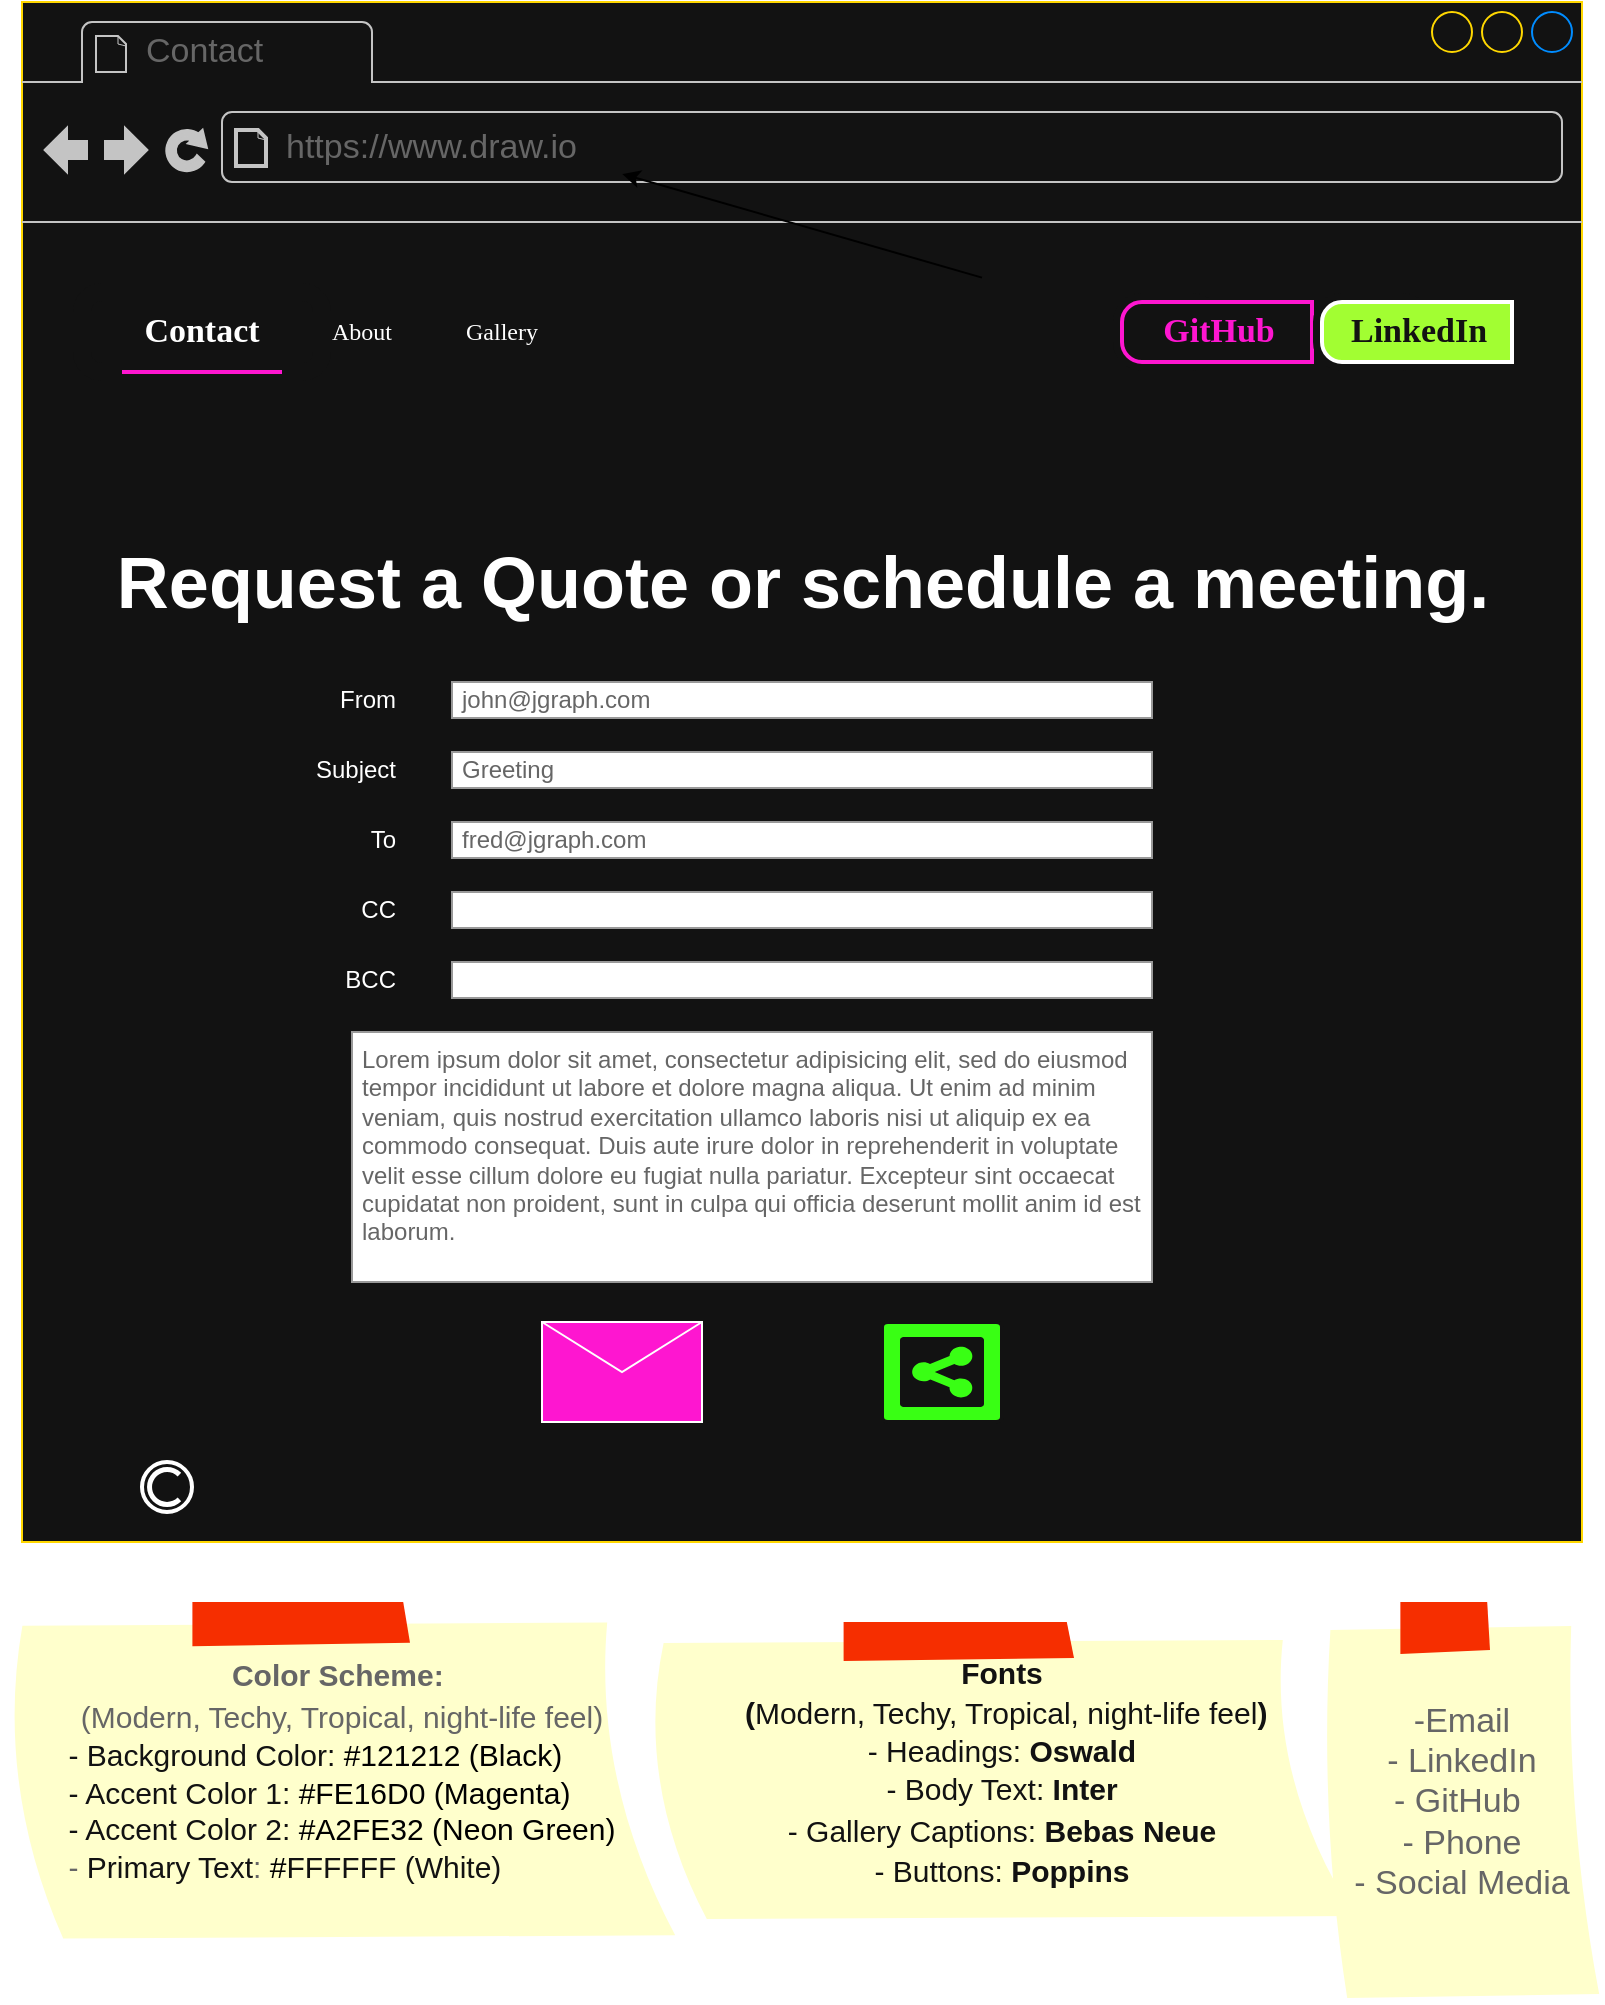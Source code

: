 <mxfile>
    <diagram id="YjC-V1jiLNOm3QlCypXk" name="Page-1">
        <mxGraphModel dx="1039" dy="626" grid="1" gridSize="10" guides="1" tooltips="1" connect="1" arrows="1" fold="1" page="1" pageScale="1" pageWidth="850" pageHeight="1100" math="0" shadow="0">
            <root>
                <mxCell id="0"/>
                <mxCell id="1" parent="0"/>
                <mxCell id="2" value="" style="strokeWidth=1;shadow=0;dashed=0;align=center;html=1;shape=mxgraph.mockup.containers.browserWindow;rSize=0;strokeColor=#FFD700;strokeColor2=#008cff;strokeColor3=#c4c4c4;mainText=,;recursiveResize=0;fillColor=#121212;" parent="1" vertex="1">
                    <mxGeometry x="30" y="50" width="780" height="770" as="geometry"/>
                </mxCell>
                <mxCell id="3" value="Contact" style="strokeWidth=1;shadow=0;dashed=0;align=center;html=1;shape=mxgraph.mockup.containers.anchor;fontSize=17;fontColor=#666666;align=left;" parent="2" vertex="1">
                    <mxGeometry x="60" y="12" width="110" height="26" as="geometry"/>
                </mxCell>
                <mxCell id="4" value="https://www.draw.io" style="strokeWidth=1;shadow=0;dashed=0;align=center;html=1;shape=mxgraph.mockup.containers.anchor;rSize=0;fontSize=17;fontColor=#666666;align=left;" parent="2" vertex="1">
                    <mxGeometry x="130" y="60" width="250" height="26" as="geometry"/>
                </mxCell>
                <mxCell id="6" value="" style="strokeColor=#FFFFFF;verticalLabelPosition=bottom;shadow=0;dashed=0;verticalAlign=top;strokeWidth=2;html=1;shape=mxgraph.mockup.misc.copyrightIcon;labelBorderColor=none;fontColor=#333333;fillColor=#121212;" parent="2" vertex="1">
                    <mxGeometry x="60" y="730" width="25" height="25" as="geometry"/>
                </mxCell>
                <mxCell id="15" value="" style="verticalLabelPosition=bottom;shadow=0;dashed=0;align=center;html=1;verticalAlign=top;strokeWidth=1;shape=mxgraph.mockup.misc.mail2;strokeColor=#FFFFFF;fillColor=#FE16D0;" parent="2" vertex="1">
                    <mxGeometry x="260" y="660" width="80" height="50" as="geometry"/>
                </mxCell>
                <mxCell id="16" value="" style="strokeColor=#121212;verticalLabelPosition=bottom;shadow=0;dashed=0;verticalAlign=top;strokeWidth=2;html=1;shape=mxgraph.mockup.misc.shareIcon;fillColor=#39FF14;" parent="2" vertex="1">
                    <mxGeometry x="430" y="660" width="60" height="50" as="geometry"/>
                </mxCell>
                <mxCell id="28" value="From" style="strokeWidth=1;shadow=0;dashed=0;align=center;html=1;shape=mxgraph.mockup.forms.anchor;align=right;spacingRight=2;fontColor=#FFFFFF;" parent="2" vertex="1">
                    <mxGeometry x="140" y="340" width="50" height="18" as="geometry"/>
                </mxCell>
                <mxCell id="29" value="john@jgraph.com" style="strokeWidth=1;shadow=0;dashed=0;align=center;html=1;shape=mxgraph.mockup.forms.rrect;fillColor=#ffffff;rSize=0;fontColor=#666666;align=left;spacingLeft=3;strokeColor=#999999;" parent="2" vertex="1">
                    <mxGeometry x="215" y="340" width="350" height="18" as="geometry"/>
                </mxCell>
                <mxCell id="30" value="Subject" style="strokeWidth=1;shadow=0;dashed=0;align=center;html=1;shape=mxgraph.mockup.forms.anchor;align=right;spacingRight=2;fontColor=#FFFFFF;" parent="2" vertex="1">
                    <mxGeometry x="140" y="375" width="50" height="18" as="geometry"/>
                </mxCell>
                <mxCell id="31" value="Greeting" style="strokeWidth=1;shadow=0;dashed=0;align=center;html=1;shape=mxgraph.mockup.forms.rrect;fillColor=#ffffff;rSize=0;fontColor=#666666;align=left;spacingLeft=3;strokeColor=#999999;" parent="2" vertex="1">
                    <mxGeometry x="215" y="375" width="350" height="18" as="geometry"/>
                </mxCell>
                <mxCell id="32" value="To" style="strokeWidth=1;shadow=0;dashed=0;align=center;html=1;shape=mxgraph.mockup.forms.anchor;align=right;spacingRight=2;fontColor=#FFFFFF;" parent="2" vertex="1">
                    <mxGeometry x="140" y="410" width="50" height="18" as="geometry"/>
                </mxCell>
                <mxCell id="33" value="fred@jgraph.com" style="strokeWidth=1;shadow=0;dashed=0;align=center;html=1;shape=mxgraph.mockup.forms.rrect;fillColor=#ffffff;rSize=0;fontColor=#666666;align=left;spacingLeft=3;strokeColor=#999999;" parent="2" vertex="1">
                    <mxGeometry x="215" y="410" width="350" height="18" as="geometry"/>
                </mxCell>
                <mxCell id="34" value="CC" style="strokeWidth=1;shadow=0;dashed=0;align=center;html=1;shape=mxgraph.mockup.forms.anchor;align=right;spacingRight=2;fontColor=#FFFFFF;" parent="2" vertex="1">
                    <mxGeometry x="140" y="445" width="50" height="18" as="geometry"/>
                </mxCell>
                <mxCell id="35" value="" style="strokeWidth=1;shadow=0;dashed=0;align=center;html=1;shape=mxgraph.mockup.forms.rrect;fillColor=#ffffff;rSize=0;fontColor=#666666;align=left;spacingLeft=3;strokeColor=#999999;" parent="2" vertex="1">
                    <mxGeometry x="215" y="445" width="350" height="18" as="geometry"/>
                </mxCell>
                <mxCell id="36" value="BCC" style="strokeWidth=1;shadow=0;dashed=0;align=center;html=1;shape=mxgraph.mockup.forms.anchor;align=right;spacingRight=2;fontColor=#FFFFFF;" parent="2" vertex="1">
                    <mxGeometry x="140" y="480" width="50" height="18" as="geometry"/>
                </mxCell>
                <mxCell id="37" value="" style="strokeWidth=1;shadow=0;dashed=0;align=center;html=1;shape=mxgraph.mockup.forms.rrect;fillColor=#ffffff;rSize=0;fontColor=#666666;align=left;spacingLeft=3;strokeColor=#999999;" parent="2" vertex="1">
                    <mxGeometry x="215" y="480" width="350" height="18" as="geometry"/>
                </mxCell>
                <mxCell id="38" value="Lorem ipsum dolor sit amet, consectetur adipisicing elit, sed do eiusmod tempor incididunt ut labore et dolore magna aliqua. Ut enim ad minim veniam, quis nostrud exercitation ullamco laboris nisi ut aliquip ex ea commodo consequat. Duis aute irure dolor in reprehenderit in voluptate velit esse cillum dolore eu fugiat nulla pariatur. Excepteur sint occaecat cupidatat non proident, sunt in culpa qui officia deserunt mollit anim id est laborum." style="strokeWidth=1;shadow=0;dashed=0;align=center;html=1;shape=mxgraph.mockup.forms.rrect;fillColor=#ffffff;rSize=0;fontColor=#666666;align=left;spacingLeft=3;strokeColor=#999999;verticalAlign=top;whiteSpace=wrap;" parent="2" vertex="1">
                    <mxGeometry x="165" y="515" width="400" height="125" as="geometry"/>
                </mxCell>
                <mxCell id="50" value="" style="edgeStyle=none;html=1;" parent="2" target="4" edge="1">
                    <mxGeometry relative="1" as="geometry">
                        <mxPoint x="480" y="137.8" as="sourcePoint"/>
                    </mxGeometry>
                </mxCell>
                <mxCell id="53" value="" style="strokeWidth=9;shadow=0;dashed=0;align=center;html=1;shape=mxgraph.mockup.rrect;rSize=10;fillColor=#F5F5DC;strokeColor=#121212;labelBackgroundColor=#A2FE32;fontFamily=Oswald;fontSource=https%3A%2F%2Ffonts.googleapis.com%2Fcss%3Ffamily%3DOswald;" vertex="1" parent="2">
                    <mxGeometry x="550" y="150" width="45" height="30" as="geometry"/>
                </mxCell>
                <mxCell id="54" value="&lt;font style=&quot;color: rgb(254, 22, 208);&quot; face=&quot;Poppins&quot;&gt;GitHub&lt;/font&gt;" style="strokeWidth=2;shadow=0;dashed=0;align=center;html=1;shape=mxgraph.mockup.leftButton;rSize=10;fontSize=17;fontColor=#F5F5DC;fontStyle=1;fillColor=#121212;strokeColor=#FE16D0;resizeHeight=1;fontFamily=Oswald;fontSource=https%3A%2F%2Ffonts.googleapis.com%2Fcss%3Ffamily%3DOswald;" vertex="1" parent="53">
                    <mxGeometry width="95" height="30" relative="1" as="geometry"/>
                </mxCell>
                <mxCell id="55" value="" style="strokeWidth=9;shadow=0;dashed=0;align=center;html=1;shape=mxgraph.mockup.rrect;rSize=10;fillColor=#F5F5DC;strokeColor=#121212;labelBackgroundColor=#A2FE32;fontFamily=Oswald;fontSource=https%3A%2F%2Ffonts.googleapis.com%2Fcss%3Ffamily%3DOswald;" vertex="1" parent="2">
                    <mxGeometry x="650" y="150" width="50" height="30" as="geometry"/>
                </mxCell>
                <mxCell id="56" value="&lt;font style=&quot;color: rgb(18, 18, 18);&quot; face=&quot;Poppins&quot;&gt;LinkedIn&lt;/font&gt;" style="strokeWidth=2;shadow=0;dashed=0;align=center;html=1;shape=mxgraph.mockup.leftButton;rSize=10;fontSize=17;fontColor=#F5F5DC;fontStyle=1;fillColor=#A2FE32;strokeColor=#FFFFFF;resizeHeight=1;fontFamily=Oswald;fontSource=https%3A%2F%2Ffonts.googleapis.com%2Fcss%3Ffamily%3DOswald;" vertex="1" parent="55">
                    <mxGeometry width="95" height="30" relative="1" as="geometry"/>
                </mxCell>
                <mxCell id="57" value="&lt;font data-font-src=&quot;https://fonts.googleapis.com/css?family=Poppins&quot; face=&quot;Poppins&quot; style=&quot;color: rgb(255, 255, 255);&quot;&gt;Contact&lt;/font&gt;" style="strokeWidth=9;shadow=0;dashed=0;align=center;html=1;shape=mxgraph.mockup.buttons.button;strokeColor=#121212;fontColor=#ffffff;mainText=;buttonStyle=round;fontSize=17;fontStyle=1;fillColor=#121212;whiteSpace=wrap;fontFamily=Oswald;fontSource=https%3A%2F%2Ffonts.googleapis.com%2Fcss%3Ffamily%3DOswald;" vertex="1" parent="2">
                    <mxGeometry x="30" y="145" width="120" height="40" as="geometry"/>
                </mxCell>
                <mxCell id="58" value="&lt;font face=&quot;Poppins&quot; style=&quot;color: rgb(255, 255, 255);&quot;&gt;About&lt;/font&gt;" style="text;html=1;align=center;verticalAlign=middle;whiteSpace=wrap;rounded=0;" vertex="1" parent="2">
                    <mxGeometry x="140" y="150" width="60" height="30" as="geometry"/>
                </mxCell>
                <mxCell id="65" value="&lt;font face=&quot;Poppins&quot; style=&quot;color: rgb(255, 255, 255);&quot;&gt;Gallery&lt;/font&gt;" style="text;html=1;align=center;verticalAlign=middle;whiteSpace=wrap;rounded=0;" vertex="1" parent="2">
                    <mxGeometry x="210" y="150" width="60" height="30" as="geometry"/>
                </mxCell>
                <mxCell id="66" value="" style="line;strokeWidth=2;html=1;strokeColor=#FE16D0;" vertex="1" parent="2">
                    <mxGeometry x="50" y="180" width="80" height="10" as="geometry"/>
                </mxCell>
                <mxCell id="67" value="&lt;h2&gt;&lt;font style=&quot;color: rgb(255, 255, 255);&quot;&gt;Request a Quote or schedule a meeting.&lt;/font&gt;&lt;/h2&gt;" style="text;strokeColor=none;fillColor=none;html=1;fontSize=24;fontStyle=1;verticalAlign=middle;align=center;" vertex="1" parent="2">
                    <mxGeometry x="340" y="270" width="100" height="40" as="geometry"/>
                </mxCell>
                <mxCell id="5" value="-Email&lt;div&gt;- LinkedIn&lt;/div&gt;&lt;div&gt;- GitHub&amp;nbsp;&lt;div&gt;- Phone&lt;/div&gt;&lt;div&gt;- Social Media&lt;/div&gt;&lt;/div&gt;" style="strokeWidth=1;shadow=0;dashed=0;align=center;html=1;shape=mxgraph.mockup.text.stickyNote2;fontColor=#666666;mainText=;fontSize=17;whiteSpace=wrap;fillColor=#ffffcc;strokeColor=#F62E00;" parent="1" vertex="1">
                    <mxGeometry x="680" y="850" width="140" height="200" as="geometry"/>
                </mxCell>
                <mxCell id="51" value="&lt;div style=&quot;&quot;&gt;&lt;font style=&quot;font-size: 15px;&quot;&gt;&lt;b style=&quot;background-color: transparent;&quot;&gt;Color Scheme:&lt;/b&gt;&lt;span style=&quot;background-color: transparent;&quot;&gt;&amp;nbsp;&lt;/span&gt;&lt;/font&gt;&lt;/div&gt;&lt;div style=&quot;&quot;&gt;&lt;span style=&quot;background-color: transparent;&quot;&gt;&lt;font style=&quot;font-size: 15px;&quot;&gt;(Modern, Techy, Tropical, night-life feel)&lt;/font&gt;&lt;/span&gt;&lt;/div&gt;&lt;font style=&quot;color: rgb(18, 18, 18); font-size: 15px;&quot;&gt;&lt;div style=&quot;text-align: left;&quot;&gt;&lt;span style=&quot;background-color: transparent;&quot;&gt;- Background Color:&amp;nbsp;&lt;/span&gt;&lt;span style=&quot;background-color: transparent; line-height: 18.4px; color: rgb(0, 0, 0);&quot;&gt;#&lt;span style=&quot;line-height: 15.333px; color: rgb(0, 0, 0);&quot;&gt;121212&lt;/span&gt;&lt;span style=&quot;color: rgb(0, 0, 0);&quot;&gt;&lt;/span&gt;&amp;nbsp;(Black)&lt;/span&gt;&lt;/div&gt;&lt;font face=&quot;Helvetica&quot;&gt;&lt;div style=&quot;text-align: left;&quot;&gt;&lt;span style=&quot;background-color: transparent;&quot;&gt;- Accent Color 1:&amp;nbsp;&lt;/span&gt;&lt;span style=&quot;background-color: transparent; line-height: 18.4px; color: rgb(0, 0, 0);&quot;&gt;#&lt;/span&gt;&lt;span style=&quot;background-color: transparent; line-height: 18.4px; color: rgb(0, 0, 0);&quot;&gt;&lt;font&gt;FE16D0&lt;/font&gt;&lt;/span&gt;&lt;span style=&quot;background-color: transparent; line-height: 18.4px; color: rgb(0, 0, 0);&quot;&gt;&amp;nbsp;(Magenta)&lt;/span&gt;&lt;/div&gt;&lt;div style=&quot;text-align: left;&quot;&gt;&lt;span style=&quot;background-color: transparent;&quot;&gt;- Accent Color 2:&amp;nbsp;&lt;/span&gt;&lt;span style=&quot;background-color: transparent; line-height: 18.4px; color: rgb(0, 0, 0);&quot;&gt;#&lt;/span&gt;&lt;span style=&quot;background-color: transparent; line-height: 18.4px; color: rgb(0, 0, 0);&quot;&gt;&lt;font&gt;A2FE32&lt;/font&gt;&lt;/span&gt;&lt;span style=&quot;background-color: transparent; line-height: 18.4px; color: rgb(0, 0, 0);&quot;&gt;&amp;nbsp;(Neon Green)&lt;/span&gt;&lt;/div&gt;&lt;/font&gt;&lt;/font&gt;&lt;div&gt;&lt;div style=&quot;text-align: left;&quot;&gt;&lt;font style=&quot;font-size: 15px;&quot;&gt;&lt;span style=&quot;scrollbar-color: light-dark(#e2e2e2, #4b4b4b)&lt;br/&gt;&#x9;&#x9;&#x9;&#x9;&#x9;light-dark(#fbfbfb, var(--dark-panel-color)); line-height: 18.4px;&quot;&gt;&lt;span style=&quot;scrollbar-color: light-dark(#e2e2e2, #4b4b4b)&lt;br/&gt;&#x9;&#x9;&#x9;&#x9;&#x9;light-dark(#fbfbfb, var(--dark-panel-color)); line-height: 18.4px;&quot;&gt;&lt;font style=&quot;&quot; face=&quot;Helvetica&quot;&gt;&lt;span style=&quot;color: rgb(102, 102, 102);&quot;&gt;- &lt;/span&gt;&lt;span style=&quot;color: rgb(102, 102, 102);&quot;&gt;&lt;font style=&quot;color: rgb(18, 18, 18);&quot;&gt;Primary Text&lt;/font&gt;&lt;/span&gt;&lt;span style=&quot;color: rgb(102, 102, 102);&quot;&gt;:&amp;nbsp;&lt;/span&gt;&lt;span style=&quot;color: rgb(0, 0, 0); scrollbar-color: light-dark(#e2e2e2, #4b4b4b)&lt;br/&gt;&#x9;&#x9;&#x9;&#x9;&#x9;light-dark(#fbfbfb, var(--dark-panel-color)); line-height: 18.4px;&quot;&gt;#&lt;/span&gt;&lt;/font&gt;&lt;/span&gt;&lt;/span&gt;&lt;span style=&quot;color: light-dark(rgb(18, 18, 18), rgb(222, 222, 222)); background-color: transparent;&quot;&gt;&lt;font&gt;FFFFFF&lt;/font&gt;&lt;/span&gt;&lt;span style=&quot;color: light-dark(rgb(18, 18, 18), rgb(222, 222, 222)); background-color: transparent;&quot;&gt;&amp;nbsp;(White)&lt;/span&gt;&lt;/font&gt;&lt;/div&gt;&lt;/div&gt;" style="strokeWidth=1;shadow=0;dashed=0;align=center;html=1;shape=mxgraph.mockup.text.stickyNote2;fontColor=#666666;mainText=;fontSize=17;whiteSpace=wrap;fillColor=#ffffcc;strokeColor=#F62E00;" vertex="1" parent="1">
                    <mxGeometry x="20" y="850" width="340" height="170" as="geometry"/>
                </mxCell>
                <mxCell id="52" value="&lt;b&gt;&lt;font style=&quot;font-size: 15px; color: rgb(18, 18, 18);&quot;&gt;Fonts&lt;/font&gt;&lt;/b&gt;&lt;div&gt;&lt;font style=&quot;font-size: 15px; color: rgb(18, 18, 18);&quot;&gt;&lt;b&gt;&amp;nbsp;(&lt;/b&gt;&lt;span&gt;Modern, Techy, Tropical, night-life feel&lt;/span&gt;&lt;b&gt;)&lt;/b&gt;&lt;br&gt;&lt;div style=&quot;&quot;&gt;&lt;span style=&quot;background-color: transparent;&quot;&gt;- Headings: &lt;b&gt;Oswald&lt;/b&gt;&lt;/span&gt;&lt;/div&gt;&lt;/font&gt;&lt;div style=&quot;&quot;&gt;&lt;font style=&quot;font-size: 15px; color: rgb(18, 18, 18);&quot;&gt;&lt;span&gt;- Body Text: &lt;b&gt;Inter&lt;/b&gt;&lt;/span&gt;&lt;br&gt;&lt;/font&gt;&lt;/div&gt;&lt;div style=&quot;&quot;&gt;&lt;font style=&quot;font-size: 15px; color: rgb(18, 18, 18);&quot;&gt;&lt;span&gt;- Gallery Captions: &lt;b&gt;Bebas Neue&lt;/b&gt;&lt;/span&gt;&lt;span&gt;&lt;br&gt;&lt;/span&gt;&lt;/font&gt;&lt;/div&gt;&lt;div style=&quot;&quot;&gt;&lt;span&gt;&lt;font style=&quot;font-size: 15px; color: rgb(18, 18, 18);&quot;&gt;- Buttons: &lt;b style=&quot;&quot;&gt;Poppins&lt;/b&gt;&lt;/font&gt;&lt;/span&gt;&lt;span style=&quot;color: rgb(102, 102, 102);&quot;&gt;&lt;br&gt;&lt;/span&gt;&lt;/div&gt;&lt;/div&gt;" style="strokeWidth=1;shadow=0;dashed=0;align=center;html=1;shape=mxgraph.mockup.text.stickyNote2;fontColor=#666666;mainText=;fontSize=17;whiteSpace=wrap;fillColor=#ffffcc;strokeColor=#F62E00;" vertex="1" parent="1">
                    <mxGeometry x="340" y="860" width="360" height="150" as="geometry"/>
                </mxCell>
            </root>
        </mxGraphModel>
    </diagram>
</mxfile>